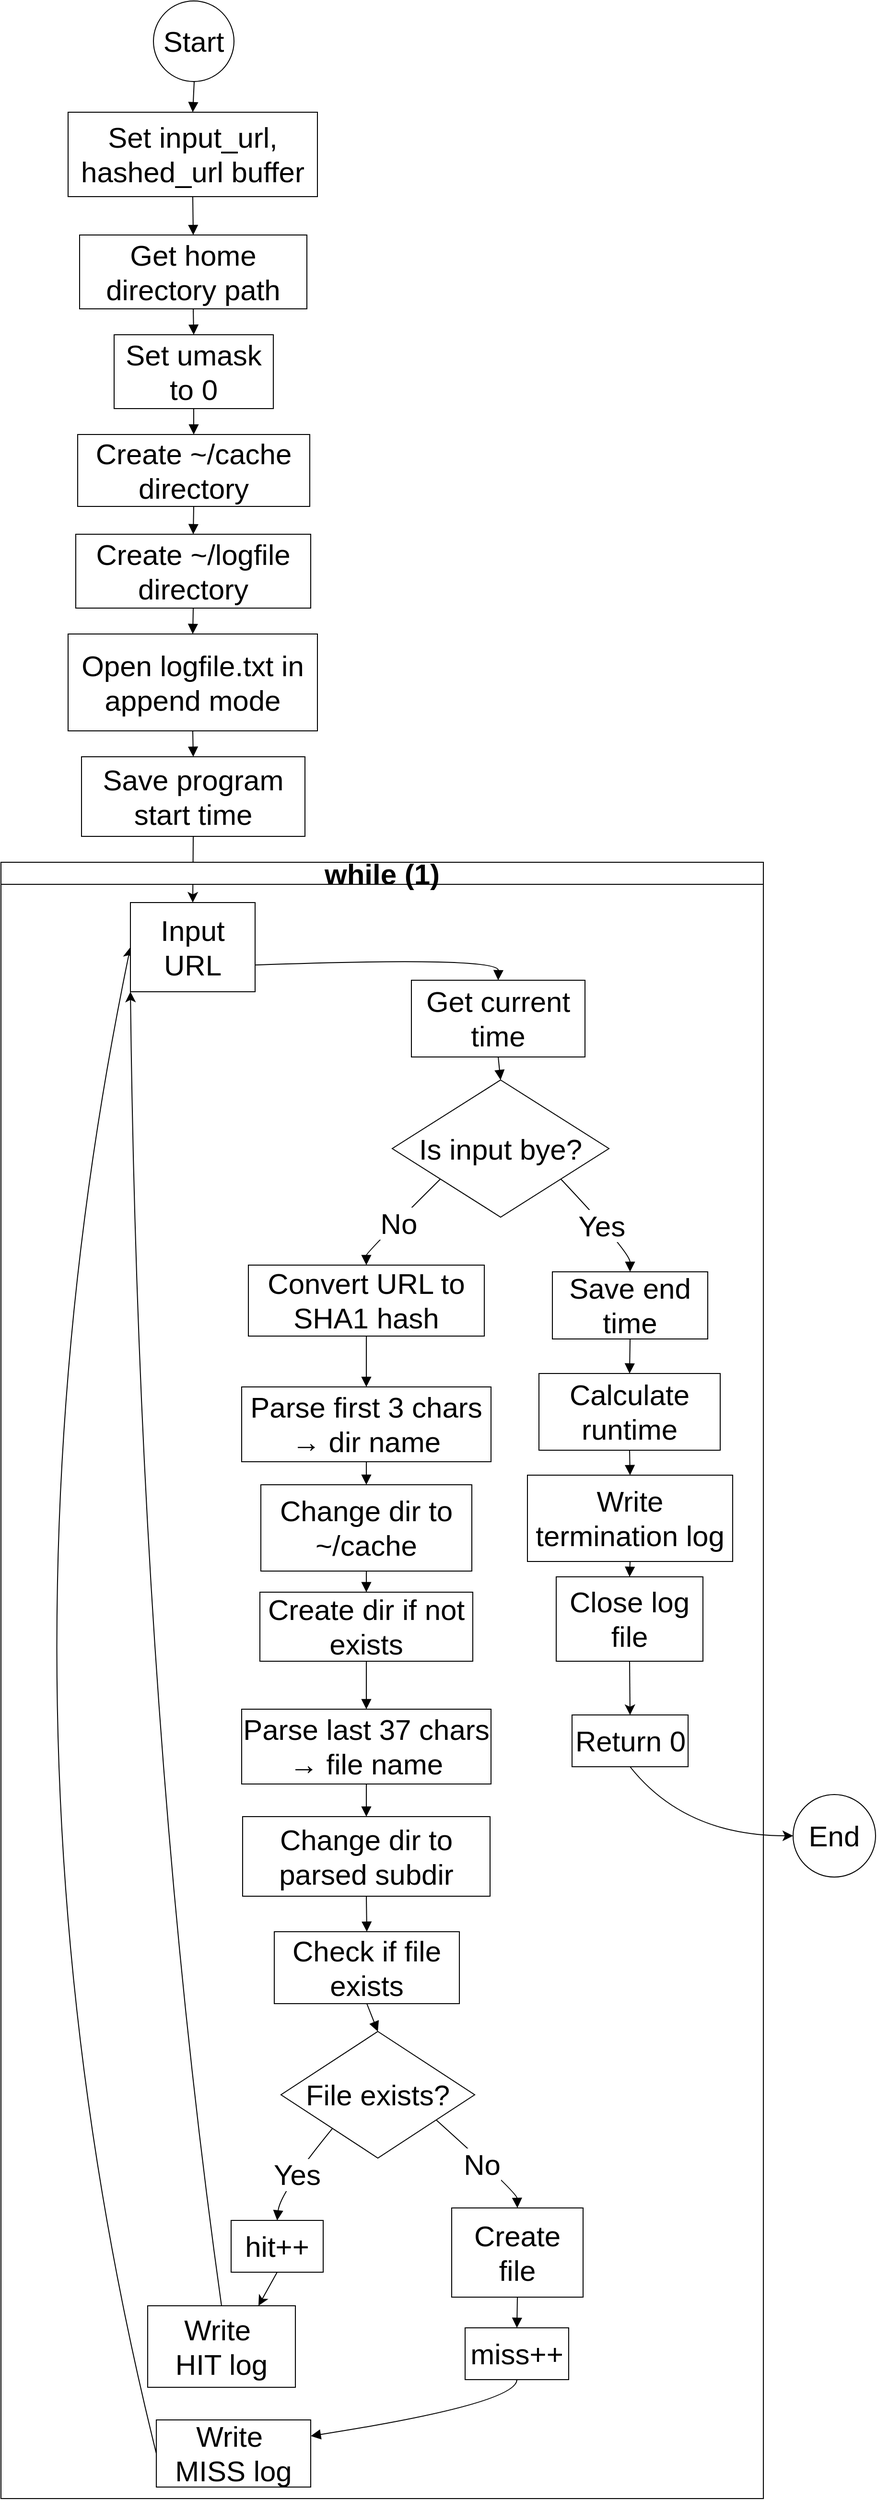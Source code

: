 <mxfile version="26.2.9">
  <diagram name="페이지-1" id="egJoiDIIUXm9gyIZDoWc">
    <mxGraphModel dx="3980" dy="2054" grid="0" gridSize="10" guides="1" tooltips="1" connect="1" arrows="1" fold="1" page="0" pageScale="1" pageWidth="827" pageHeight="1169" math="0" shadow="0">
      <root>
        <mxCell id="0" />
        <mxCell id="1" parent="0" />
        <mxCell id="crqbF4x87-g-6KRFwV_k-2" value="Start" style="ellipse;aspect=fixed;strokeWidth=1;whiteSpace=wrap;fontSize=30;" vertex="1" parent="1">
          <mxGeometry x="150" y="4" width="84" height="84" as="geometry" />
        </mxCell>
        <mxCell id="crqbF4x87-g-6KRFwV_k-3" value="Set input_url, hashed_url buffer" style="whiteSpace=wrap;strokeWidth=1;fontSize=30;" vertex="1" parent="1">
          <mxGeometry x="61" y="120" width="260" height="88" as="geometry" />
        </mxCell>
        <mxCell id="crqbF4x87-g-6KRFwV_k-4" value="Get home directory path" style="whiteSpace=wrap;strokeWidth=1;fontSize=30;" vertex="1" parent="1">
          <mxGeometry x="73" y="248" width="237" height="77" as="geometry" />
        </mxCell>
        <mxCell id="crqbF4x87-g-6KRFwV_k-5" value="Set umask to 0" style="whiteSpace=wrap;strokeWidth=1;fontSize=30;" vertex="1" parent="1">
          <mxGeometry x="109" y="352" width="166" height="77" as="geometry" />
        </mxCell>
        <mxCell id="crqbF4x87-g-6KRFwV_k-6" value="Create ~/cache directory" style="whiteSpace=wrap;strokeWidth=1;fontSize=30;" vertex="1" parent="1">
          <mxGeometry x="71" y="456" width="242" height="75" as="geometry" />
        </mxCell>
        <mxCell id="crqbF4x87-g-6KRFwV_k-7" value="Create ~/logfile directory" style="whiteSpace=wrap;strokeWidth=1;fontSize=30;" vertex="1" parent="1">
          <mxGeometry x="69" y="560" width="245" height="77" as="geometry" />
        </mxCell>
        <mxCell id="crqbF4x87-g-6KRFwV_k-8" value="Open logfile.txt in append mode" style="whiteSpace=wrap;strokeWidth=1;fontSize=30;" vertex="1" parent="1">
          <mxGeometry x="61" y="664" width="260" height="101" as="geometry" />
        </mxCell>
        <mxCell id="crqbF4x87-g-6KRFwV_k-71" style="edgeStyle=none;curved=1;rounded=0;orthogonalLoop=1;jettySize=auto;html=1;exitX=0.5;exitY=1;exitDx=0;exitDy=0;fontSize=30;startSize=8;endSize=8;entryX=0.5;entryY=0;entryDx=0;entryDy=0;" edge="1" parent="1" source="crqbF4x87-g-6KRFwV_k-9" target="crqbF4x87-g-6KRFwV_k-10">
          <mxGeometry relative="1" as="geometry">
            <mxPoint x="190" y="933" as="targetPoint" />
          </mxGeometry>
        </mxCell>
        <mxCell id="crqbF4x87-g-6KRFwV_k-9" value="Save program start time" style="whiteSpace=wrap;strokeWidth=1;fontSize=30;" vertex="1" parent="1">
          <mxGeometry x="75" y="792" width="233" height="83" as="geometry" />
        </mxCell>
        <mxCell id="crqbF4x87-g-6KRFwV_k-11" value="Get current time" style="whiteSpace=wrap;strokeWidth=1;fontSize=30;" vertex="1" parent="1">
          <mxGeometry x="419" y="1025" width="181" height="80" as="geometry" />
        </mxCell>
        <mxCell id="crqbF4x87-g-6KRFwV_k-12" value="Is input bye?" style="rhombus;strokeWidth=1;whiteSpace=wrap;fontSize=30;" vertex="1" parent="1">
          <mxGeometry x="399" y="1129" width="226" height="143" as="geometry" />
        </mxCell>
        <mxCell id="crqbF4x87-g-6KRFwV_k-13" value="Save end time" style="whiteSpace=wrap;strokeWidth=1;fontSize=30;" vertex="1" parent="1">
          <mxGeometry x="566" y="1329" width="162" height="70" as="geometry" />
        </mxCell>
        <mxCell id="crqbF4x87-g-6KRFwV_k-14" value="Calculate runtime" style="whiteSpace=wrap;strokeWidth=1;fontSize=30;" vertex="1" parent="1">
          <mxGeometry x="552" y="1435" width="189" height="80" as="geometry" />
        </mxCell>
        <mxCell id="crqbF4x87-g-6KRFwV_k-15" value="Write termination log" style="whiteSpace=wrap;strokeWidth=1;fontSize=30;" vertex="1" parent="1">
          <mxGeometry x="540" y="1541" width="214" height="90" as="geometry" />
        </mxCell>
        <mxCell id="crqbF4x87-g-6KRFwV_k-63" style="edgeStyle=none;curved=1;rounded=0;orthogonalLoop=1;jettySize=auto;html=1;exitX=0.5;exitY=1;exitDx=0;exitDy=0;entryX=0.5;entryY=0;entryDx=0;entryDy=0;fontSize=30;startSize=8;endSize=8;" edge="1" parent="1" source="crqbF4x87-g-6KRFwV_k-16" target="crqbF4x87-g-6KRFwV_k-31">
          <mxGeometry relative="1" as="geometry" />
        </mxCell>
        <mxCell id="crqbF4x87-g-6KRFwV_k-16" value="Close log file" style="whiteSpace=wrap;strokeWidth=1;fontSize=30;" vertex="1" parent="1">
          <mxGeometry x="570" y="1647" width="153" height="88" as="geometry" />
        </mxCell>
        <mxCell id="crqbF4x87-g-6KRFwV_k-17" value="End" style="ellipse;aspect=fixed;strokeWidth=1;whiteSpace=wrap;fontSize=30;" vertex="1" parent="1">
          <mxGeometry x="817" y="1874" width="86" height="86" as="geometry" />
        </mxCell>
        <mxCell id="crqbF4x87-g-6KRFwV_k-18" value="Convert URL to SHA1 hash" style="whiteSpace=wrap;strokeWidth=1;fontSize=30;" vertex="1" parent="1">
          <mxGeometry x="249" y="1322" width="246" height="74" as="geometry" />
        </mxCell>
        <mxCell id="crqbF4x87-g-6KRFwV_k-19" value="Parse first 3 chars → dir name" style="whiteSpace=wrap;strokeWidth=1;fontSize=30;" vertex="1" parent="1">
          <mxGeometry x="242" y="1449" width="260" height="78" as="geometry" />
        </mxCell>
        <mxCell id="crqbF4x87-g-6KRFwV_k-20" value="Change dir to ~/cache" style="whiteSpace=wrap;strokeWidth=1;fontSize=30;" vertex="1" parent="1">
          <mxGeometry x="262" y="1551" width="220" height="90" as="geometry" />
        </mxCell>
        <mxCell id="crqbF4x87-g-6KRFwV_k-21" value="Create dir if not exists" style="whiteSpace=wrap;strokeWidth=1;fontSize=30;" vertex="1" parent="1">
          <mxGeometry x="261" y="1663" width="222" height="72" as="geometry" />
        </mxCell>
        <mxCell id="crqbF4x87-g-6KRFwV_k-22" value="Parse last 37 chars → file name" style="whiteSpace=wrap;strokeWidth=1;fontSize=30;" vertex="1" parent="1">
          <mxGeometry x="242" y="1785" width="260" height="78" as="geometry" />
        </mxCell>
        <mxCell id="crqbF4x87-g-6KRFwV_k-23" value="Change dir to parsed subdir" style="whiteSpace=wrap;strokeWidth=1;fontSize=30;" vertex="1" parent="1">
          <mxGeometry x="243" y="1897" width="258" height="83" as="geometry" />
        </mxCell>
        <mxCell id="crqbF4x87-g-6KRFwV_k-24" value="Check if file exists" style="whiteSpace=wrap;strokeWidth=1;fontSize=30;" vertex="1" parent="1">
          <mxGeometry x="276" y="2017" width="193" height="75" as="geometry" />
        </mxCell>
        <mxCell id="crqbF4x87-g-6KRFwV_k-25" value="File exists?" style="rhombus;strokeWidth=1;whiteSpace=wrap;fontSize=30;" vertex="1" parent="1">
          <mxGeometry x="283" y="2121" width="202" height="132" as="geometry" />
        </mxCell>
        <mxCell id="crqbF4x87-g-6KRFwV_k-26" value="Create file" style="whiteSpace=wrap;strokeWidth=1;fontSize=30;" vertex="1" parent="1">
          <mxGeometry x="461" y="2305" width="137" height="93" as="geometry" />
        </mxCell>
        <mxCell id="crqbF4x87-g-6KRFwV_k-27" value="miss++" style="whiteSpace=wrap;strokeWidth=1;fontSize=30;" vertex="1" parent="1">
          <mxGeometry x="475" y="2430" width="108" height="54" as="geometry" />
        </mxCell>
        <mxCell id="crqbF4x87-g-6KRFwV_k-73" style="edgeStyle=none;curved=1;rounded=0;orthogonalLoop=1;jettySize=auto;html=1;exitX=0;exitY=0.5;exitDx=0;exitDy=0;entryX=0;entryY=0.5;entryDx=0;entryDy=0;fontSize=30;startSize=8;endSize=8;" edge="1" parent="1" source="crqbF4x87-g-6KRFwV_k-28" target="crqbF4x87-g-6KRFwV_k-10">
          <mxGeometry relative="1" as="geometry">
            <Array as="points">
              <mxPoint x="-39" y="1788" />
            </Array>
          </mxGeometry>
        </mxCell>
        <mxCell id="crqbF4x87-g-6KRFwV_k-28" value="Write &#xa;MISS log" style="whiteSpace=wrap;strokeWidth=1;fontSize=30;" vertex="1" parent="1">
          <mxGeometry x="153" y="2526" width="161" height="70" as="geometry" />
        </mxCell>
        <mxCell id="crqbF4x87-g-6KRFwV_k-64" style="edgeStyle=none;curved=1;rounded=0;orthogonalLoop=1;jettySize=auto;html=1;exitX=0.5;exitY=1;exitDx=0;exitDy=0;entryX=0;entryY=0.5;entryDx=0;entryDy=0;fontSize=30;startSize=8;endSize=8;" edge="1" parent="1" source="crqbF4x87-g-6KRFwV_k-31" target="crqbF4x87-g-6KRFwV_k-17">
          <mxGeometry relative="1" as="geometry">
            <Array as="points">
              <mxPoint x="704" y="1917" />
            </Array>
          </mxGeometry>
        </mxCell>
        <mxCell id="crqbF4x87-g-6KRFwV_k-31" value="Return 0" style="whiteSpace=wrap;strokeWidth=1;fontSize=30;" vertex="1" parent="1">
          <mxGeometry x="586.5" y="1791" width="121" height="54" as="geometry" />
        </mxCell>
        <mxCell id="crqbF4x87-g-6KRFwV_k-32" value="" style="curved=1;startArrow=none;endArrow=block;exitX=0.51;exitY=1;entryX=0.5;entryY=0;rounded=0;fontSize=30;startSize=8;endSize=8;strokeWidth=1;" edge="1" parent="1" source="crqbF4x87-g-6KRFwV_k-2" target="crqbF4x87-g-6KRFwV_k-3">
          <mxGeometry relative="1" as="geometry">
            <Array as="points" />
          </mxGeometry>
        </mxCell>
        <mxCell id="crqbF4x87-g-6KRFwV_k-33" value="" style="curved=1;startArrow=none;endArrow=block;exitX=0.5;exitY=1;entryX=0.5;entryY=0;rounded=0;fontSize=30;startSize=8;endSize=8;strokeWidth=1;" edge="1" parent="1" source="crqbF4x87-g-6KRFwV_k-3" target="crqbF4x87-g-6KRFwV_k-4">
          <mxGeometry relative="1" as="geometry">
            <Array as="points" />
          </mxGeometry>
        </mxCell>
        <mxCell id="crqbF4x87-g-6KRFwV_k-34" value="" style="curved=1;startArrow=none;endArrow=block;exitX=0.5;exitY=1;entryX=0.5;entryY=0;rounded=0;fontSize=30;startSize=8;endSize=8;strokeWidth=1;" edge="1" parent="1" source="crqbF4x87-g-6KRFwV_k-4" target="crqbF4x87-g-6KRFwV_k-5">
          <mxGeometry relative="1" as="geometry">
            <Array as="points" />
          </mxGeometry>
        </mxCell>
        <mxCell id="crqbF4x87-g-6KRFwV_k-35" value="" style="curved=1;startArrow=none;endArrow=block;exitX=0.5;exitY=1;entryX=0.5;entryY=0;rounded=0;fontSize=30;startSize=8;endSize=8;strokeWidth=1;" edge="1" parent="1" source="crqbF4x87-g-6KRFwV_k-5" target="crqbF4x87-g-6KRFwV_k-6">
          <mxGeometry relative="1" as="geometry">
            <Array as="points" />
          </mxGeometry>
        </mxCell>
        <mxCell id="crqbF4x87-g-6KRFwV_k-36" value="" style="curved=1;startArrow=none;endArrow=block;exitX=0.5;exitY=1;entryX=0.5;entryY=0;rounded=0;fontSize=30;startSize=8;endSize=8;strokeWidth=1;" edge="1" parent="1" source="crqbF4x87-g-6KRFwV_k-6" target="crqbF4x87-g-6KRFwV_k-7">
          <mxGeometry relative="1" as="geometry">
            <Array as="points" />
          </mxGeometry>
        </mxCell>
        <mxCell id="crqbF4x87-g-6KRFwV_k-37" value="" style="curved=1;startArrow=none;endArrow=block;exitX=0.5;exitY=1;entryX=0.5;entryY=0;rounded=0;fontSize=30;startSize=8;endSize=8;strokeWidth=1;" edge="1" parent="1" source="crqbF4x87-g-6KRFwV_k-7" target="crqbF4x87-g-6KRFwV_k-8">
          <mxGeometry relative="1" as="geometry">
            <Array as="points" />
          </mxGeometry>
        </mxCell>
        <mxCell id="crqbF4x87-g-6KRFwV_k-38" value="" style="curved=1;startArrow=none;endArrow=block;exitX=0.5;exitY=1;entryX=0.5;entryY=0;rounded=0;fontSize=30;startSize=8;endSize=8;strokeWidth=1;" edge="1" parent="1" source="crqbF4x87-g-6KRFwV_k-8" target="crqbF4x87-g-6KRFwV_k-9">
          <mxGeometry relative="1" as="geometry">
            <Array as="points" />
          </mxGeometry>
        </mxCell>
        <mxCell id="crqbF4x87-g-6KRFwV_k-40" value="" style="curved=1;startArrow=none;endArrow=block;exitX=1;exitY=0.7;entryX=0.5;entryY=0;rounded=0;fontSize=30;startSize=8;endSize=8;strokeWidth=1;" edge="1" parent="1" source="crqbF4x87-g-6KRFwV_k-10" target="crqbF4x87-g-6KRFwV_k-11">
          <mxGeometry relative="1" as="geometry">
            <Array as="points">
              <mxPoint x="510" y="1000" />
            </Array>
          </mxGeometry>
        </mxCell>
        <mxCell id="crqbF4x87-g-6KRFwV_k-41" value="" style="curved=1;startArrow=none;endArrow=block;exitX=0.5;exitY=1;entryX=0.5;entryY=0;rounded=0;fontSize=30;startSize=8;endSize=8;strokeWidth=1;" edge="1" parent="1" source="crqbF4x87-g-6KRFwV_k-11" target="crqbF4x87-g-6KRFwV_k-12">
          <mxGeometry relative="1" as="geometry">
            <Array as="points" />
          </mxGeometry>
        </mxCell>
        <mxCell id="crqbF4x87-g-6KRFwV_k-42" value="Yes" style="curved=1;startArrow=none;endArrow=block;exitX=1;exitY=0.9;entryX=0.5;entryY=0.01;rounded=0;fontSize=30;startSize=8;endSize=8;strokeWidth=1;" edge="1" parent="1" source="crqbF4x87-g-6KRFwV_k-12" target="crqbF4x87-g-6KRFwV_k-13">
          <mxGeometry relative="1" as="geometry">
            <Array as="points">
              <mxPoint x="647" y="1309" />
            </Array>
          </mxGeometry>
        </mxCell>
        <mxCell id="crqbF4x87-g-6KRFwV_k-43" value="" style="curved=1;startArrow=none;endArrow=block;exitX=0.5;exitY=1.01;entryX=0.5;entryY=0.01;rounded=0;fontSize=30;startSize=8;endSize=8;strokeWidth=1;" edge="1" parent="1" source="crqbF4x87-g-6KRFwV_k-13" target="crqbF4x87-g-6KRFwV_k-14">
          <mxGeometry relative="1" as="geometry">
            <Array as="points" />
          </mxGeometry>
        </mxCell>
        <mxCell id="crqbF4x87-g-6KRFwV_k-44" value="" style="curved=1;startArrow=none;endArrow=block;exitX=0.5;exitY=1.01;entryX=0.5;entryY=0;rounded=0;fontSize=30;startSize=8;endSize=8;strokeWidth=1;" edge="1" parent="1" source="crqbF4x87-g-6KRFwV_k-14" target="crqbF4x87-g-6KRFwV_k-15">
          <mxGeometry relative="1" as="geometry">
            <Array as="points" />
          </mxGeometry>
        </mxCell>
        <mxCell id="crqbF4x87-g-6KRFwV_k-45" value="" style="curved=1;startArrow=none;endArrow=block;exitX=0.5;exitY=1;entryX=0.5;entryY=0;rounded=0;fontSize=30;startSize=8;endSize=8;strokeWidth=1;" edge="1" parent="1" source="crqbF4x87-g-6KRFwV_k-15" target="crqbF4x87-g-6KRFwV_k-16">
          <mxGeometry relative="1" as="geometry">
            <Array as="points" />
          </mxGeometry>
        </mxCell>
        <mxCell id="crqbF4x87-g-6KRFwV_k-47" value="No" style="curved=1;startArrow=none;endArrow=block;exitX=0;exitY=0.9;entryX=0.5;entryY=0.01;rounded=0;fontSize=30;startSize=8;endSize=8;strokeWidth=1;" edge="1" parent="1" source="crqbF4x87-g-6KRFwV_k-12" target="crqbF4x87-g-6KRFwV_k-18">
          <mxGeometry relative="1" as="geometry">
            <Array as="points">
              <mxPoint x="372" y="1309" />
            </Array>
          </mxGeometry>
        </mxCell>
        <mxCell id="crqbF4x87-g-6KRFwV_k-48" value="" style="curved=1;startArrow=none;endArrow=block;exitX=0.5;exitY=1.01;entryX=0.5;entryY=0;rounded=0;fontSize=30;startSize=8;endSize=8;strokeWidth=1;" edge="1" parent="1" source="crqbF4x87-g-6KRFwV_k-18" target="crqbF4x87-g-6KRFwV_k-19">
          <mxGeometry relative="1" as="geometry">
            <Array as="points" />
          </mxGeometry>
        </mxCell>
        <mxCell id="crqbF4x87-g-6KRFwV_k-49" value="" style="curved=1;startArrow=none;endArrow=block;exitX=0.5;exitY=1;entryX=0.5;entryY=0;rounded=0;fontSize=30;startSize=8;endSize=8;strokeWidth=1;" edge="1" parent="1" source="crqbF4x87-g-6KRFwV_k-19" target="crqbF4x87-g-6KRFwV_k-20">
          <mxGeometry relative="1" as="geometry">
            <Array as="points" />
          </mxGeometry>
        </mxCell>
        <mxCell id="crqbF4x87-g-6KRFwV_k-50" value="" style="curved=1;startArrow=none;endArrow=block;exitX=0.5;exitY=1;entryX=0.5;entryY=0;rounded=0;fontSize=30;startSize=8;endSize=8;strokeWidth=1;" edge="1" parent="1" source="crqbF4x87-g-6KRFwV_k-20" target="crqbF4x87-g-6KRFwV_k-21">
          <mxGeometry relative="1" as="geometry">
            <Array as="points" />
          </mxGeometry>
        </mxCell>
        <mxCell id="crqbF4x87-g-6KRFwV_k-51" value="" style="curved=1;startArrow=none;endArrow=block;exitX=0.5;exitY=1;entryX=0.5;entryY=0;rounded=0;fontSize=30;startSize=8;endSize=8;strokeWidth=1;" edge="1" parent="1" source="crqbF4x87-g-6KRFwV_k-21" target="crqbF4x87-g-6KRFwV_k-22">
          <mxGeometry relative="1" as="geometry">
            <Array as="points" />
          </mxGeometry>
        </mxCell>
        <mxCell id="crqbF4x87-g-6KRFwV_k-52" value="" style="curved=1;startArrow=none;endArrow=block;exitX=0.5;exitY=1;entryX=0.5;entryY=0;rounded=0;fontSize=30;startSize=8;endSize=8;strokeWidth=1;" edge="1" parent="1" source="crqbF4x87-g-6KRFwV_k-22" target="crqbF4x87-g-6KRFwV_k-23">
          <mxGeometry relative="1" as="geometry">
            <Array as="points" />
          </mxGeometry>
        </mxCell>
        <mxCell id="crqbF4x87-g-6KRFwV_k-53" value="" style="curved=1;startArrow=none;endArrow=block;exitX=0.5;exitY=1;entryX=0.5;entryY=0;rounded=0;fontSize=30;startSize=8;endSize=8;strokeWidth=1;" edge="1" parent="1" source="crqbF4x87-g-6KRFwV_k-23" target="crqbF4x87-g-6KRFwV_k-24">
          <mxGeometry relative="1" as="geometry">
            <Array as="points" />
          </mxGeometry>
        </mxCell>
        <mxCell id="crqbF4x87-g-6KRFwV_k-54" value="" style="curved=1;startArrow=none;endArrow=block;exitX=0.5;exitY=1;entryX=0.5;entryY=0;rounded=0;fontSize=30;startSize=8;endSize=8;strokeWidth=1;" edge="1" parent="1" source="crqbF4x87-g-6KRFwV_k-24" target="crqbF4x87-g-6KRFwV_k-25">
          <mxGeometry relative="1" as="geometry">
            <Array as="points" />
          </mxGeometry>
        </mxCell>
        <mxCell id="crqbF4x87-g-6KRFwV_k-55" value="No" style="curved=1;startArrow=none;endArrow=block;exitX=1;exitY=0.83;entryX=0.5;entryY=0;rounded=0;fontSize=30;startSize=8;endSize=8;strokeWidth=1;" edge="1" parent="1" source="crqbF4x87-g-6KRFwV_k-25" target="crqbF4x87-g-6KRFwV_k-26">
          <mxGeometry relative="1" as="geometry">
            <Array as="points">
              <mxPoint x="529" y="2289" />
            </Array>
          </mxGeometry>
        </mxCell>
        <mxCell id="crqbF4x87-g-6KRFwV_k-56" value="" style="curved=1;startArrow=none;endArrow=block;exitX=0.5;exitY=1;entryX=0.5;entryY=0;rounded=0;fontSize=30;startSize=8;endSize=8;strokeWidth=1;" edge="1" parent="1" source="crqbF4x87-g-6KRFwV_k-26" target="crqbF4x87-g-6KRFwV_k-27">
          <mxGeometry relative="1" as="geometry">
            <Array as="points" />
          </mxGeometry>
        </mxCell>
        <mxCell id="crqbF4x87-g-6KRFwV_k-57" value="" style="curved=1;startArrow=none;endArrow=block;exitX=0.5;exitY=1;entryX=1;entryY=0.24;rounded=0;fontSize=30;startSize=8;endSize=8;strokeWidth=1;" edge="1" parent="1" source="crqbF4x87-g-6KRFwV_k-27" target="crqbF4x87-g-6KRFwV_k-28">
          <mxGeometry relative="1" as="geometry">
            <Array as="points">
              <mxPoint x="529" y="2509" />
            </Array>
          </mxGeometry>
        </mxCell>
        <mxCell id="crqbF4x87-g-6KRFwV_k-59" value="Yes" style="curved=1;startArrow=none;endArrow=block;exitX=0.06;exitY=1;entryX=0.5;entryY=0;rounded=0;fontSize=30;startSize=8;endSize=8;strokeWidth=1;" edge="1" parent="1" source="crqbF4x87-g-6KRFwV_k-25" target="crqbF4x87-g-6KRFwV_k-29">
          <mxGeometry relative="1" as="geometry">
            <Array as="points">
              <mxPoint x="282" y="2289" />
            </Array>
          </mxGeometry>
        </mxCell>
        <mxCell id="crqbF4x87-g-6KRFwV_k-69" value="while (1)" style="swimlane;whiteSpace=wrap;html=1;fontSize=30;" vertex="1" parent="1">
          <mxGeometry x="-9" y="902" width="795" height="1706" as="geometry" />
        </mxCell>
        <mxCell id="crqbF4x87-g-6KRFwV_k-10" value="Input URL" style="whiteSpace=wrap;strokeWidth=1;fontSize=30;" vertex="1" parent="crqbF4x87-g-6KRFwV_k-69">
          <mxGeometry x="135" y="42" width="130" height="93" as="geometry" />
        </mxCell>
        <mxCell id="crqbF4x87-g-6KRFwV_k-74" style="edgeStyle=none;curved=1;rounded=0;orthogonalLoop=1;jettySize=auto;html=1;exitX=0.5;exitY=1;exitDx=0;exitDy=0;entryX=0.75;entryY=0;entryDx=0;entryDy=0;fontSize=30;startSize=8;endSize=8;" edge="1" parent="crqbF4x87-g-6KRFwV_k-69" source="crqbF4x87-g-6KRFwV_k-29" target="crqbF4x87-g-6KRFwV_k-30">
          <mxGeometry relative="1" as="geometry" />
        </mxCell>
        <mxCell id="crqbF4x87-g-6KRFwV_k-29" value="hit++" style="whiteSpace=wrap;strokeWidth=1;fontSize=30;" vertex="1" parent="crqbF4x87-g-6KRFwV_k-69">
          <mxGeometry x="240" y="1416" width="96" height="54" as="geometry" />
        </mxCell>
        <mxCell id="crqbF4x87-g-6KRFwV_k-30" value="Write &#xa;HIT log" style="whiteSpace=wrap;strokeWidth=1;fontSize=30;" vertex="1" parent="crqbF4x87-g-6KRFwV_k-69">
          <mxGeometry x="153" y="1505" width="154" height="85" as="geometry" />
        </mxCell>
        <mxCell id="crqbF4x87-g-6KRFwV_k-72" style="edgeStyle=none;curved=1;rounded=0;orthogonalLoop=1;jettySize=auto;html=1;exitX=0.5;exitY=0;exitDx=0;exitDy=0;entryX=0;entryY=1;entryDx=0;entryDy=0;fontSize=30;startSize=8;endSize=8;" edge="1" parent="crqbF4x87-g-6KRFwV_k-69" source="crqbF4x87-g-6KRFwV_k-30" target="crqbF4x87-g-6KRFwV_k-10">
          <mxGeometry relative="1" as="geometry">
            <Array as="points">
              <mxPoint x="144" y="891" />
            </Array>
          </mxGeometry>
        </mxCell>
      </root>
    </mxGraphModel>
  </diagram>
</mxfile>
